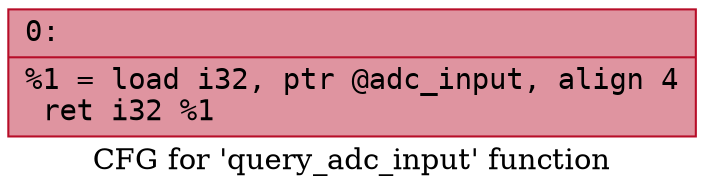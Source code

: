 digraph "CFG for 'query_adc_input' function" {
	label="CFG for 'query_adc_input' function";

	Node0x6000031fa9e0 [shape=record,color="#b70d28ff", style=filled, fillcolor="#b70d2870" fontname="Courier",label="{0:\l|  %1 = load i32, ptr @adc_input, align 4\l  ret i32 %1\l}"];
}
